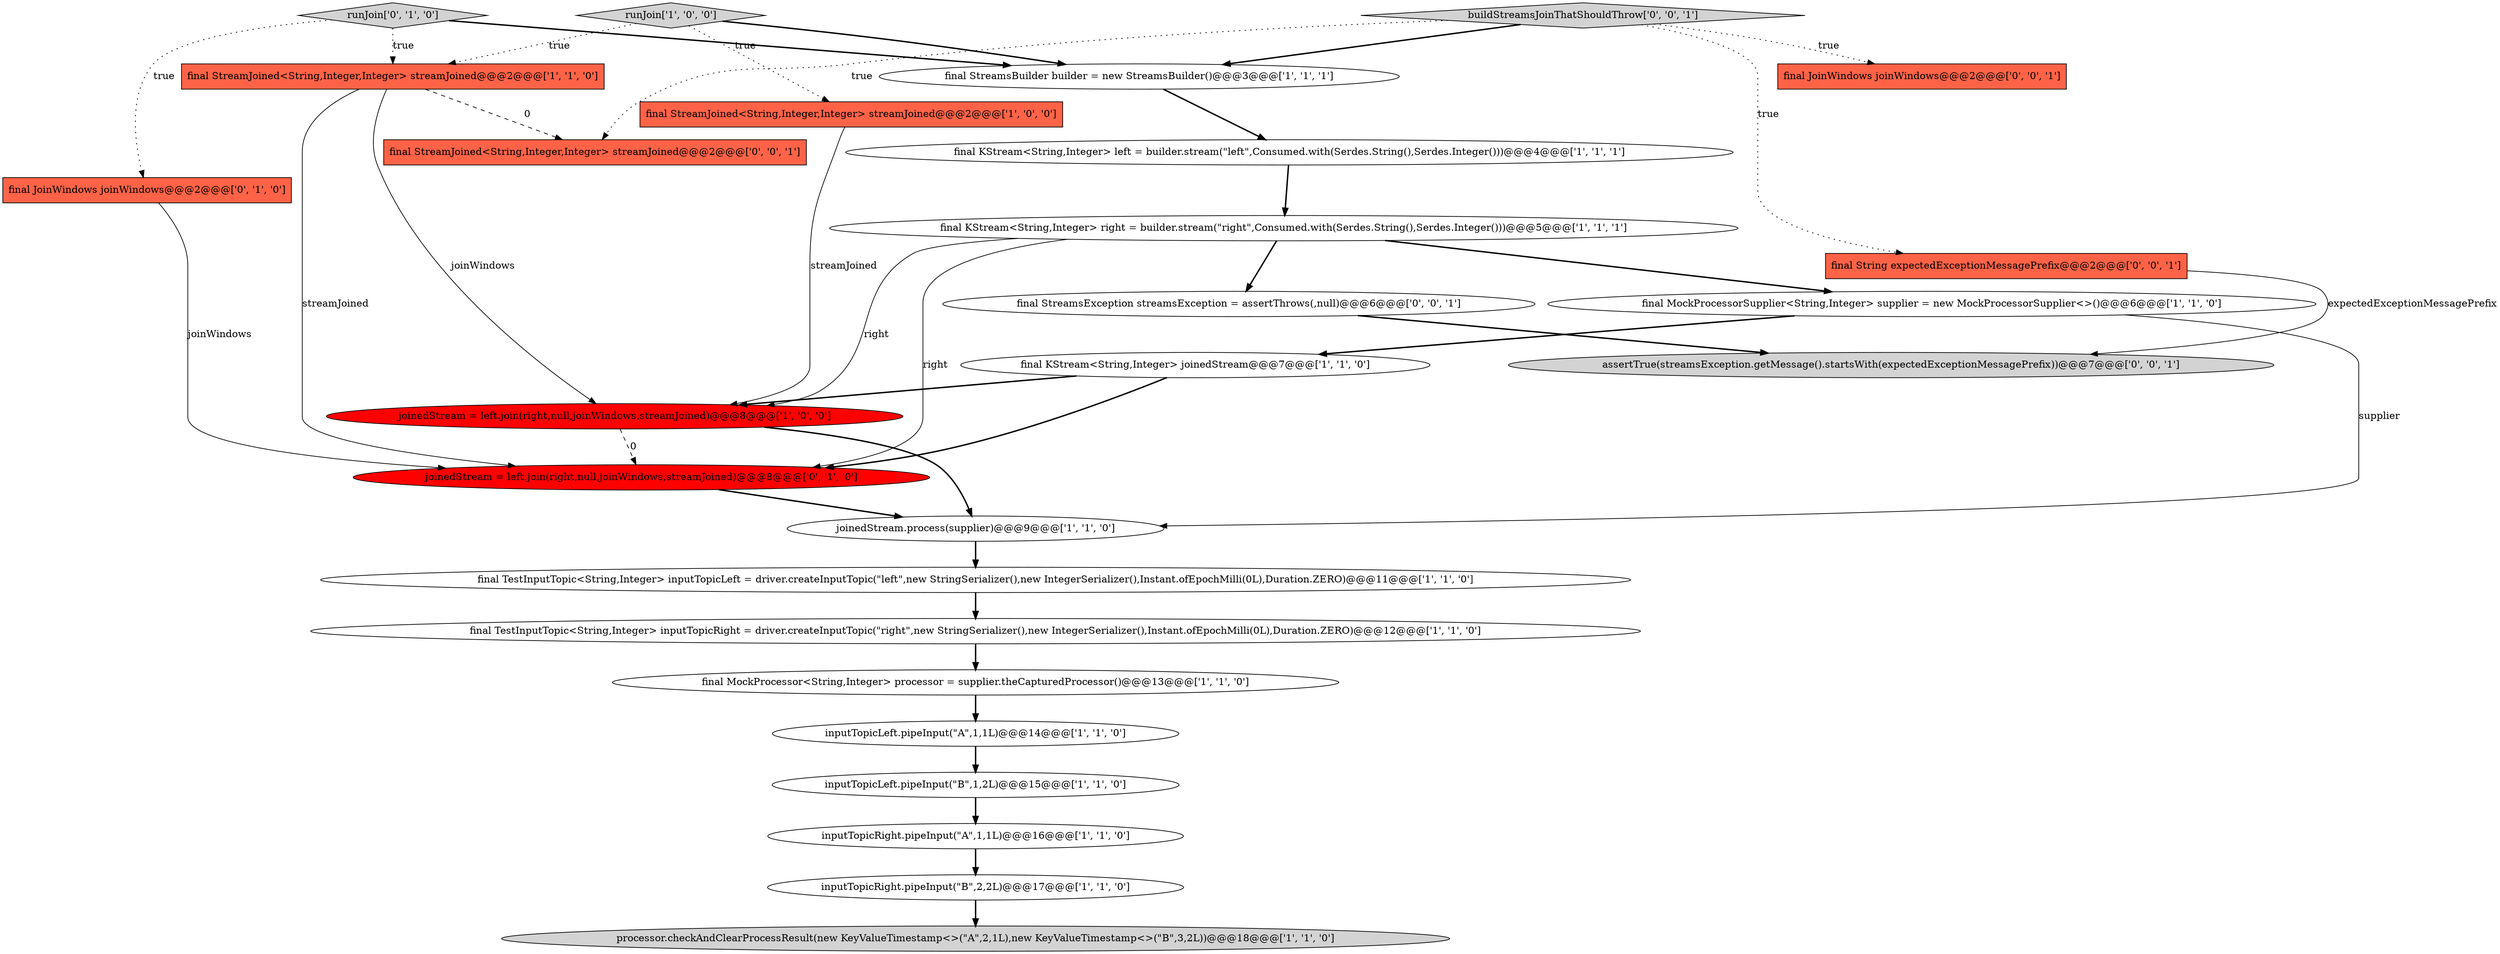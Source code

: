 digraph {
15 [style = filled, label = "final MockProcessorSupplier<String,Integer> supplier = new MockProcessorSupplier<>()@@@6@@@['1', '1', '0']", fillcolor = white, shape = ellipse image = "AAA0AAABBB1BBB"];
21 [style = filled, label = "buildStreamsJoinThatShouldThrow['0', '0', '1']", fillcolor = lightgray, shape = diamond image = "AAA0AAABBB3BBB"];
4 [style = filled, label = "final KStream<String,Integer> right = builder.stream(\"right\",Consumed.with(Serdes.String(),Serdes.Integer()))@@@5@@@['1', '1', '1']", fillcolor = white, shape = ellipse image = "AAA0AAABBB1BBB"];
3 [style = filled, label = "processor.checkAndClearProcessResult(new KeyValueTimestamp<>(\"A\",2,1L),new KeyValueTimestamp<>(\"B\",3,2L))@@@18@@@['1', '1', '0']", fillcolor = lightgray, shape = ellipse image = "AAA0AAABBB1BBB"];
19 [style = filled, label = "final JoinWindows joinWindows@@@2@@@['0', '1', '0']", fillcolor = tomato, shape = box image = "AAA0AAABBB2BBB"];
0 [style = filled, label = "final StreamJoined<String,Integer,Integer> streamJoined@@@2@@@['1', '0', '0']", fillcolor = tomato, shape = box image = "AAA0AAABBB1BBB"];
18 [style = filled, label = "joinedStream = left.join(right,null,joinWindows,streamJoined)@@@8@@@['0', '1', '0']", fillcolor = red, shape = ellipse image = "AAA1AAABBB2BBB"];
2 [style = filled, label = "runJoin['1', '0', '0']", fillcolor = lightgray, shape = diamond image = "AAA0AAABBB1BBB"];
22 [style = filled, label = "assertTrue(streamsException.getMessage().startsWith(expectedExceptionMessagePrefix))@@@7@@@['0', '0', '1']", fillcolor = lightgray, shape = ellipse image = "AAA0AAABBB3BBB"];
17 [style = filled, label = "final StreamJoined<String,Integer,Integer> streamJoined@@@2@@@['1', '1', '0']", fillcolor = tomato, shape = box image = "AAA0AAABBB1BBB"];
9 [style = filled, label = "inputTopicLeft.pipeInput(\"A\",1,1L)@@@14@@@['1', '1', '0']", fillcolor = white, shape = ellipse image = "AAA0AAABBB1BBB"];
8 [style = filled, label = "joinedStream.process(supplier)@@@9@@@['1', '1', '0']", fillcolor = white, shape = ellipse image = "AAA0AAABBB1BBB"];
13 [style = filled, label = "final KStream<String,Integer> left = builder.stream(\"left\",Consumed.with(Serdes.String(),Serdes.Integer()))@@@4@@@['1', '1', '1']", fillcolor = white, shape = ellipse image = "AAA0AAABBB1BBB"];
11 [style = filled, label = "joinedStream = left.join(right,null,joinWindows,streamJoined)@@@8@@@['1', '0', '0']", fillcolor = red, shape = ellipse image = "AAA1AAABBB1BBB"];
26 [style = filled, label = "final StreamJoined<String,Integer,Integer> streamJoined@@@2@@@['0', '0', '1']", fillcolor = tomato, shape = box image = "AAA0AAABBB3BBB"];
6 [style = filled, label = "final StreamsBuilder builder = new StreamsBuilder()@@@3@@@['1', '1', '1']", fillcolor = white, shape = ellipse image = "AAA0AAABBB1BBB"];
10 [style = filled, label = "inputTopicRight.pipeInput(\"B\",2,2L)@@@17@@@['1', '1', '0']", fillcolor = white, shape = ellipse image = "AAA0AAABBB1BBB"];
12 [style = filled, label = "final TestInputTopic<String,Integer> inputTopicLeft = driver.createInputTopic(\"left\",new StringSerializer(),new IntegerSerializer(),Instant.ofEpochMilli(0L),Duration.ZERO)@@@11@@@['1', '1', '0']", fillcolor = white, shape = ellipse image = "AAA0AAABBB1BBB"];
14 [style = filled, label = "final TestInputTopic<String,Integer> inputTopicRight = driver.createInputTopic(\"right\",new StringSerializer(),new IntegerSerializer(),Instant.ofEpochMilli(0L),Duration.ZERO)@@@12@@@['1', '1', '0']", fillcolor = white, shape = ellipse image = "AAA0AAABBB1BBB"];
25 [style = filled, label = "final String expectedExceptionMessagePrefix@@@2@@@['0', '0', '1']", fillcolor = tomato, shape = box image = "AAA0AAABBB3BBB"];
20 [style = filled, label = "runJoin['0', '1', '0']", fillcolor = lightgray, shape = diamond image = "AAA0AAABBB2BBB"];
7 [style = filled, label = "final KStream<String,Integer> joinedStream@@@7@@@['1', '1', '0']", fillcolor = white, shape = ellipse image = "AAA0AAABBB1BBB"];
5 [style = filled, label = "inputTopicRight.pipeInput(\"A\",1,1L)@@@16@@@['1', '1', '0']", fillcolor = white, shape = ellipse image = "AAA0AAABBB1BBB"];
24 [style = filled, label = "final JoinWindows joinWindows@@@2@@@['0', '0', '1']", fillcolor = tomato, shape = box image = "AAA0AAABBB3BBB"];
16 [style = filled, label = "final MockProcessor<String,Integer> processor = supplier.theCapturedProcessor()@@@13@@@['1', '1', '0']", fillcolor = white, shape = ellipse image = "AAA0AAABBB1BBB"];
23 [style = filled, label = "final StreamsException streamsException = assertThrows(,null)@@@6@@@['0', '0', '1']", fillcolor = white, shape = ellipse image = "AAA0AAABBB3BBB"];
1 [style = filled, label = "inputTopicLeft.pipeInput(\"B\",1,2L)@@@15@@@['1', '1', '0']", fillcolor = white, shape = ellipse image = "AAA0AAABBB1BBB"];
1->5 [style = bold, label=""];
14->16 [style = bold, label=""];
5->10 [style = bold, label=""];
0->11 [style = solid, label="streamJoined"];
7->11 [style = bold, label=""];
2->0 [style = dotted, label="true"];
15->7 [style = bold, label=""];
21->6 [style = bold, label=""];
15->8 [style = solid, label="supplier"];
2->6 [style = bold, label=""];
20->17 [style = dotted, label="true"];
17->18 [style = solid, label="streamJoined"];
4->18 [style = solid, label="right"];
2->17 [style = dotted, label="true"];
4->15 [style = bold, label=""];
19->18 [style = solid, label="joinWindows"];
10->3 [style = bold, label=""];
20->6 [style = bold, label=""];
17->11 [style = solid, label="joinWindows"];
4->11 [style = solid, label="right"];
21->25 [style = dotted, label="true"];
23->22 [style = bold, label=""];
21->26 [style = dotted, label="true"];
21->24 [style = dotted, label="true"];
11->18 [style = dashed, label="0"];
6->13 [style = bold, label=""];
12->14 [style = bold, label=""];
8->12 [style = bold, label=""];
7->18 [style = bold, label=""];
25->22 [style = solid, label="expectedExceptionMessagePrefix"];
11->8 [style = bold, label=""];
17->26 [style = dashed, label="0"];
20->19 [style = dotted, label="true"];
18->8 [style = bold, label=""];
9->1 [style = bold, label=""];
16->9 [style = bold, label=""];
4->23 [style = bold, label=""];
13->4 [style = bold, label=""];
}
